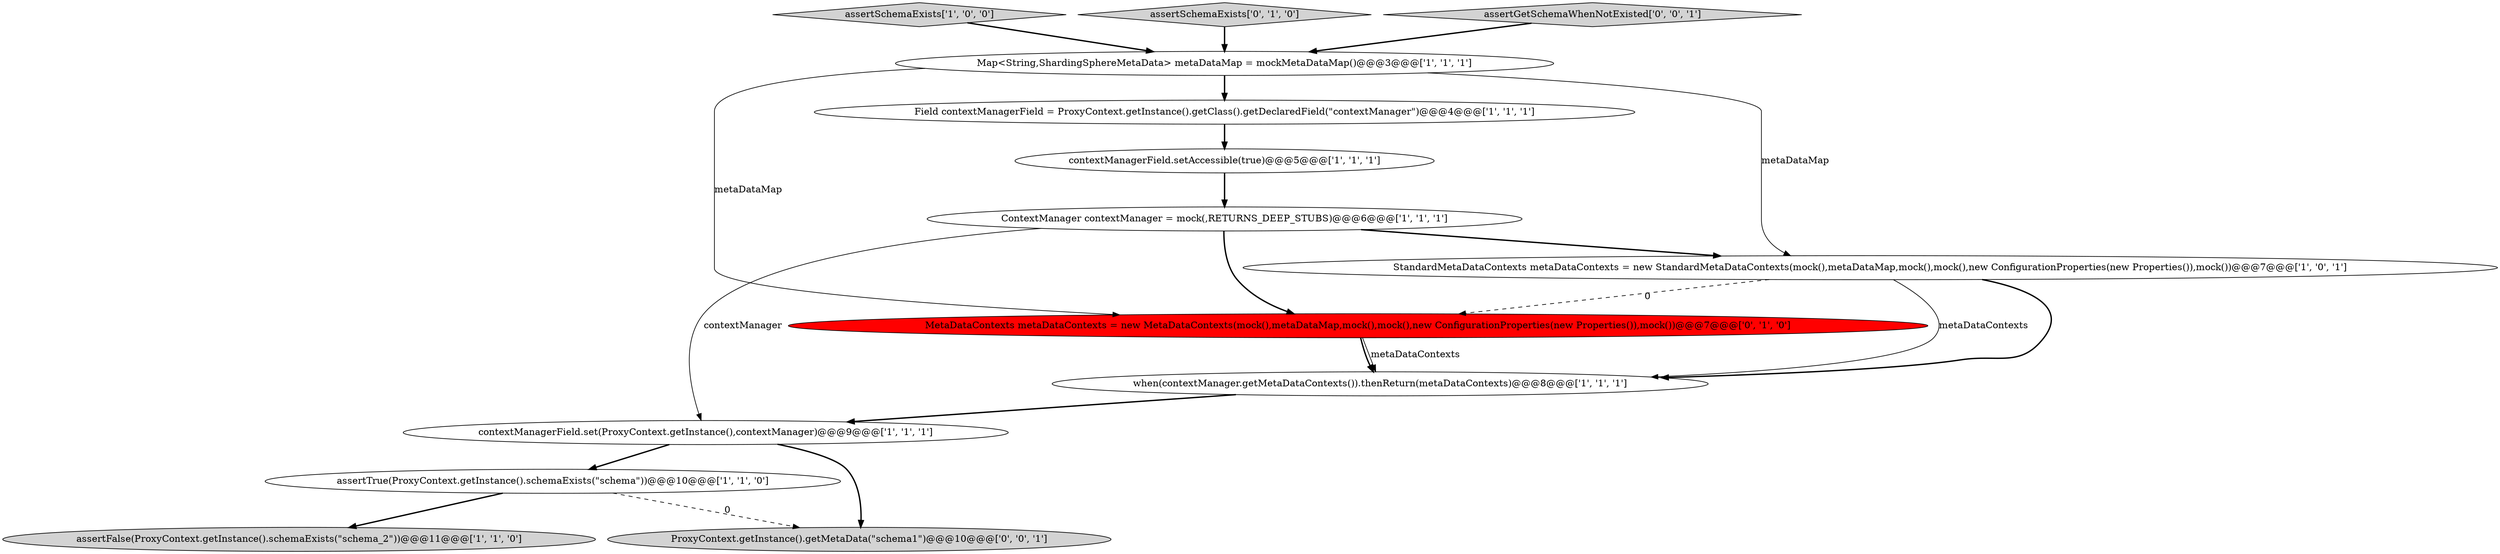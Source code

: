 digraph {
2 [style = filled, label = "ContextManager contextManager = mock(,RETURNS_DEEP_STUBS)@@@6@@@['1', '1', '1']", fillcolor = white, shape = ellipse image = "AAA0AAABBB1BBB"];
6 [style = filled, label = "contextManagerField.setAccessible(true)@@@5@@@['1', '1', '1']", fillcolor = white, shape = ellipse image = "AAA0AAABBB1BBB"];
7 [style = filled, label = "assertSchemaExists['1', '0', '0']", fillcolor = lightgray, shape = diamond image = "AAA0AAABBB1BBB"];
8 [style = filled, label = "Map<String,ShardingSphereMetaData> metaDataMap = mockMetaDataMap()@@@3@@@['1', '1', '1']", fillcolor = white, shape = ellipse image = "AAA0AAABBB1BBB"];
13 [style = filled, label = "ProxyContext.getInstance().getMetaData(\"schema1\")@@@10@@@['0', '0', '1']", fillcolor = lightgray, shape = ellipse image = "AAA0AAABBB3BBB"];
9 [style = filled, label = "Field contextManagerField = ProxyContext.getInstance().getClass().getDeclaredField(\"contextManager\")@@@4@@@['1', '1', '1']", fillcolor = white, shape = ellipse image = "AAA0AAABBB1BBB"];
1 [style = filled, label = "when(contextManager.getMetaDataContexts()).thenReturn(metaDataContexts)@@@8@@@['1', '1', '1']", fillcolor = white, shape = ellipse image = "AAA0AAABBB1BBB"];
3 [style = filled, label = "assertTrue(ProxyContext.getInstance().schemaExists(\"schema\"))@@@10@@@['1', '1', '0']", fillcolor = white, shape = ellipse image = "AAA0AAABBB1BBB"];
0 [style = filled, label = "contextManagerField.set(ProxyContext.getInstance(),contextManager)@@@9@@@['1', '1', '1']", fillcolor = white, shape = ellipse image = "AAA0AAABBB1BBB"];
4 [style = filled, label = "assertFalse(ProxyContext.getInstance().schemaExists(\"schema_2\"))@@@11@@@['1', '1', '0']", fillcolor = lightgray, shape = ellipse image = "AAA0AAABBB1BBB"];
11 [style = filled, label = "MetaDataContexts metaDataContexts = new MetaDataContexts(mock(),metaDataMap,mock(),mock(),new ConfigurationProperties(new Properties()),mock())@@@7@@@['0', '1', '0']", fillcolor = red, shape = ellipse image = "AAA1AAABBB2BBB"];
10 [style = filled, label = "assertSchemaExists['0', '1', '0']", fillcolor = lightgray, shape = diamond image = "AAA0AAABBB2BBB"];
12 [style = filled, label = "assertGetSchemaWhenNotExisted['0', '0', '1']", fillcolor = lightgray, shape = diamond image = "AAA0AAABBB3BBB"];
5 [style = filled, label = "StandardMetaDataContexts metaDataContexts = new StandardMetaDataContexts(mock(),metaDataMap,mock(),mock(),new ConfigurationProperties(new Properties()),mock())@@@7@@@['1', '0', '1']", fillcolor = white, shape = ellipse image = "AAA0AAABBB1BBB"];
0->3 [style = bold, label=""];
2->0 [style = solid, label="contextManager"];
0->13 [style = bold, label=""];
11->1 [style = bold, label=""];
1->0 [style = bold, label=""];
7->8 [style = bold, label=""];
3->13 [style = dashed, label="0"];
3->4 [style = bold, label=""];
9->6 [style = bold, label=""];
6->2 [style = bold, label=""];
5->1 [style = bold, label=""];
10->8 [style = bold, label=""];
5->11 [style = dashed, label="0"];
12->8 [style = bold, label=""];
8->9 [style = bold, label=""];
8->11 [style = solid, label="metaDataMap"];
8->5 [style = solid, label="metaDataMap"];
5->1 [style = solid, label="metaDataContexts"];
2->11 [style = bold, label=""];
11->1 [style = solid, label="metaDataContexts"];
2->5 [style = bold, label=""];
}
